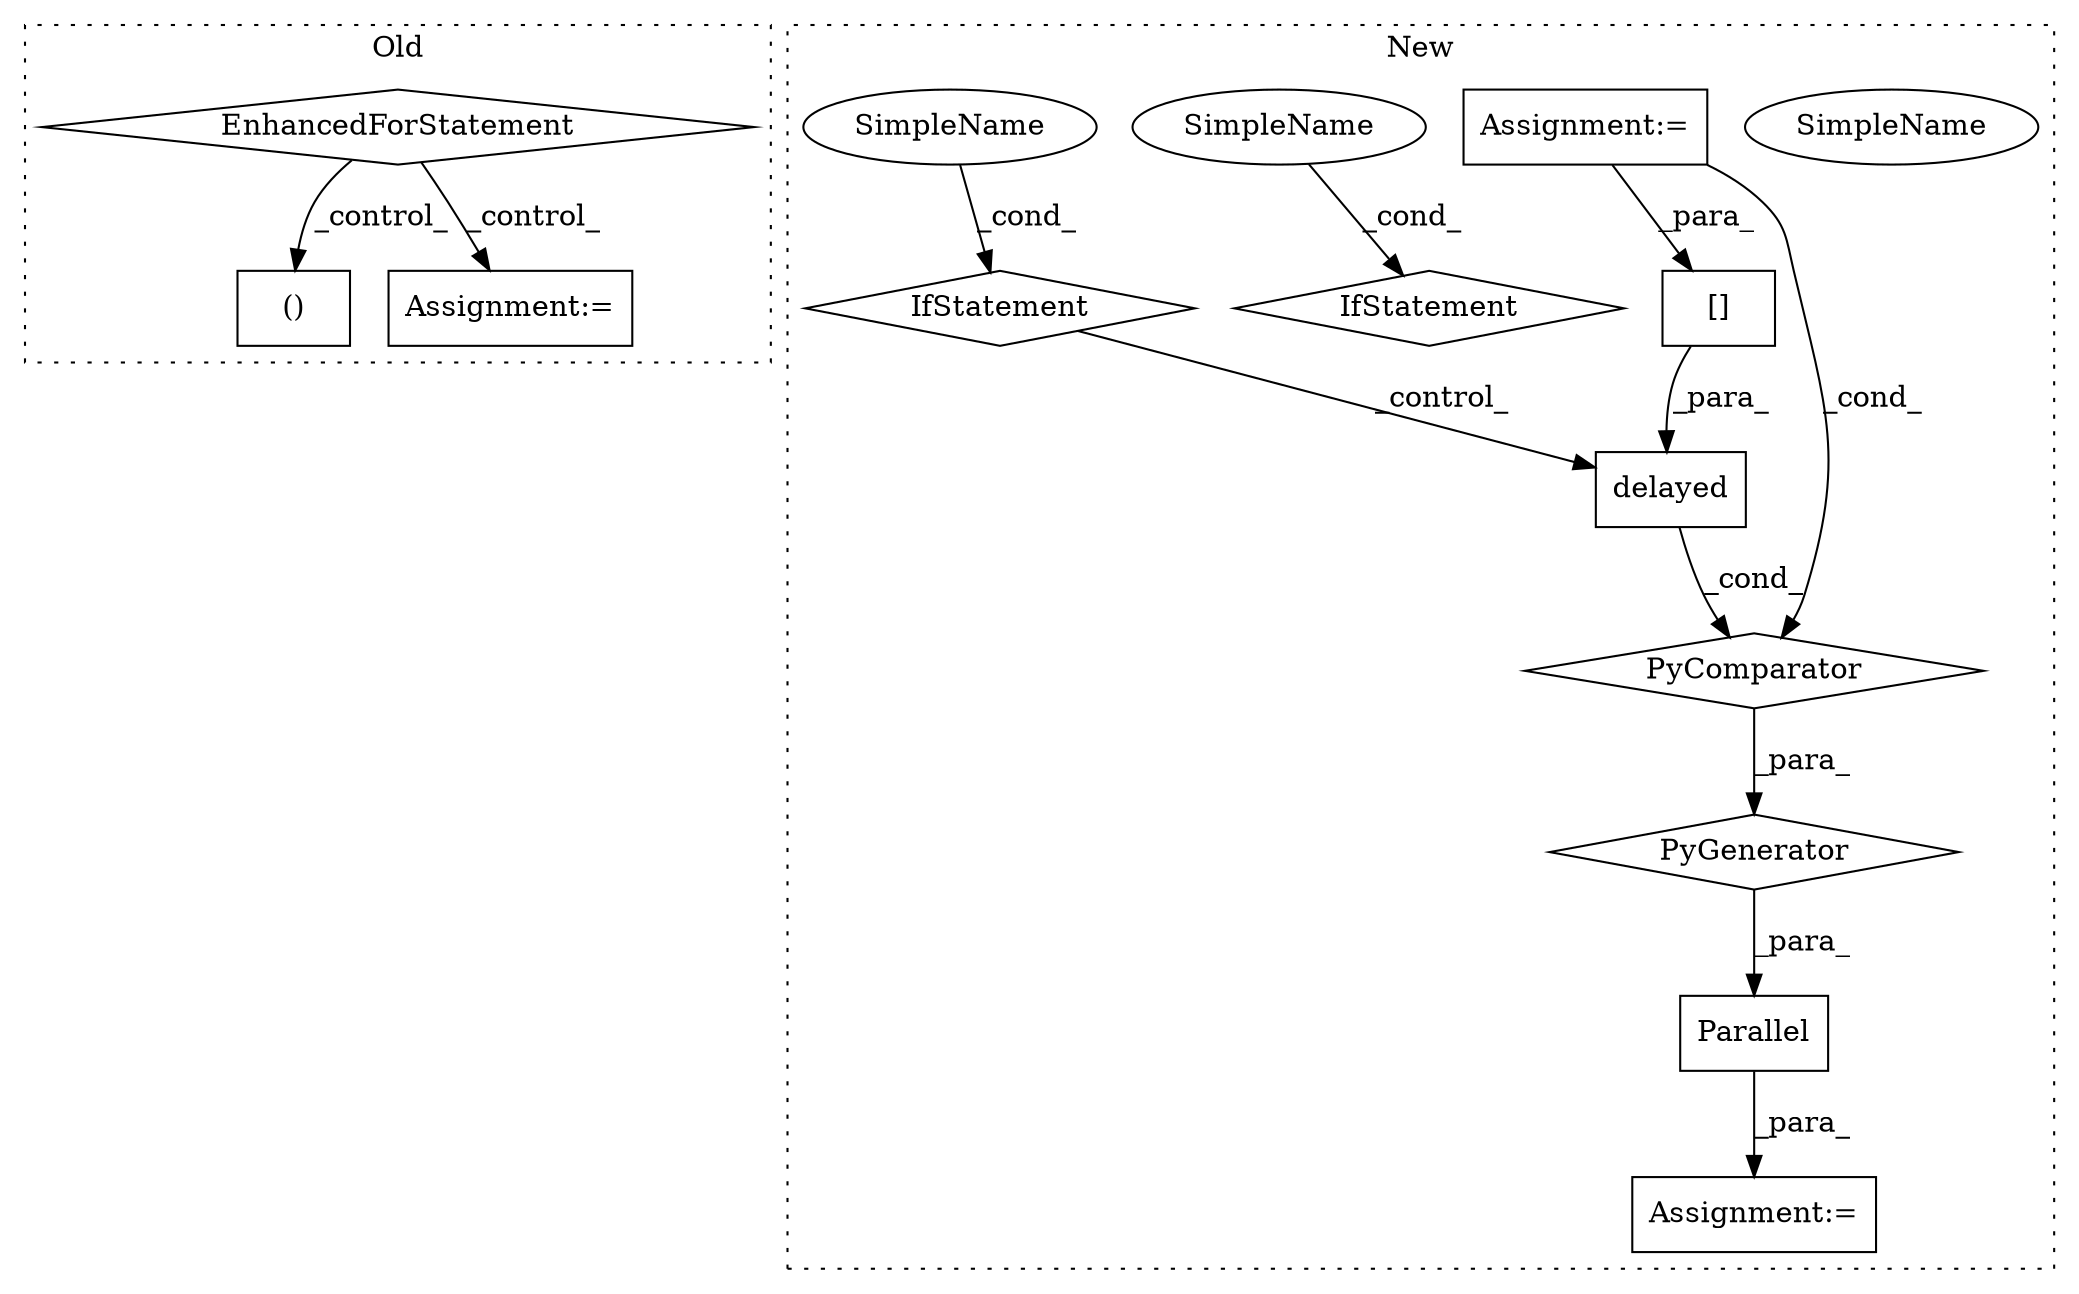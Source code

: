 digraph G {
subgraph cluster0 {
1 [label="()" a="106" s="1686" l="15" shape="box"];
9 [label="EnhancedForStatement" a="70" s="1586,1660" l="57,2" shape="diamond"];
10 [label="Assignment:=" a="7" s="1703" l="1" shape="box"];
label = "Old";
style="dotted";
}
subgraph cluster1 {
2 [label="delayed" a="32" s="2026,2075" l="8,1" shape="box"];
3 [label="PyGenerator" a="107" s="2026" l="145" shape="diamond"];
4 [label="PyComparator" a="113" s="2140" l="25" shape="diamond"];
5 [label="IfStatement" a="25" s="2140" l="25" shape="diamond"];
6 [label="SimpleName" a="42" s="2160" l="5" shape="ellipse"];
7 [label="Assignment:=" a="7" s="2140" l="25" shape="box"];
8 [label="Parallel" a="32" s="2006,2171" l="20,-3" shape="box"];
11 [label="Assignment:=" a="7" s="2005" l="1" shape="box"];
12 [label="IfStatement" a="25" s="1952" l="25" shape="diamond"];
13 [label="[]" a="2" s="2042,2057" l="14,1" shape="box"];
14 [label="SimpleName" a="42" s="1972" l="5" shape="ellipse"];
15 [label="SimpleName" a="42" s="2160" l="5" shape="ellipse"];
label = "New";
style="dotted";
}
2 -> 4 [label="_cond_"];
3 -> 8 [label="_para_"];
4 -> 3 [label="_para_"];
5 -> 2 [label="_control_"];
7 -> 13 [label="_para_"];
7 -> 4 [label="_cond_"];
8 -> 11 [label="_para_"];
9 -> 1 [label="_control_"];
9 -> 10 [label="_control_"];
13 -> 2 [label="_para_"];
14 -> 12 [label="_cond_"];
15 -> 5 [label="_cond_"];
}